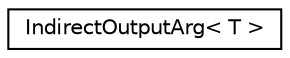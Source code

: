 digraph "Graphical Class Hierarchy"
{
 // LATEX_PDF_SIZE
  edge [fontname="Helvetica",fontsize="10",labelfontname="Helvetica",labelfontsize="10"];
  node [fontname="Helvetica",fontsize="10",shape=record];
  rankdir="LR";
  Node0 [label="IndirectOutputArg\< T \>",height=0.2,width=0.4,color="black", fillcolor="white", style="filled",URL="$structarm__gemm_1_1_indirect_output_arg.xhtml",tooltip=" "];
}
